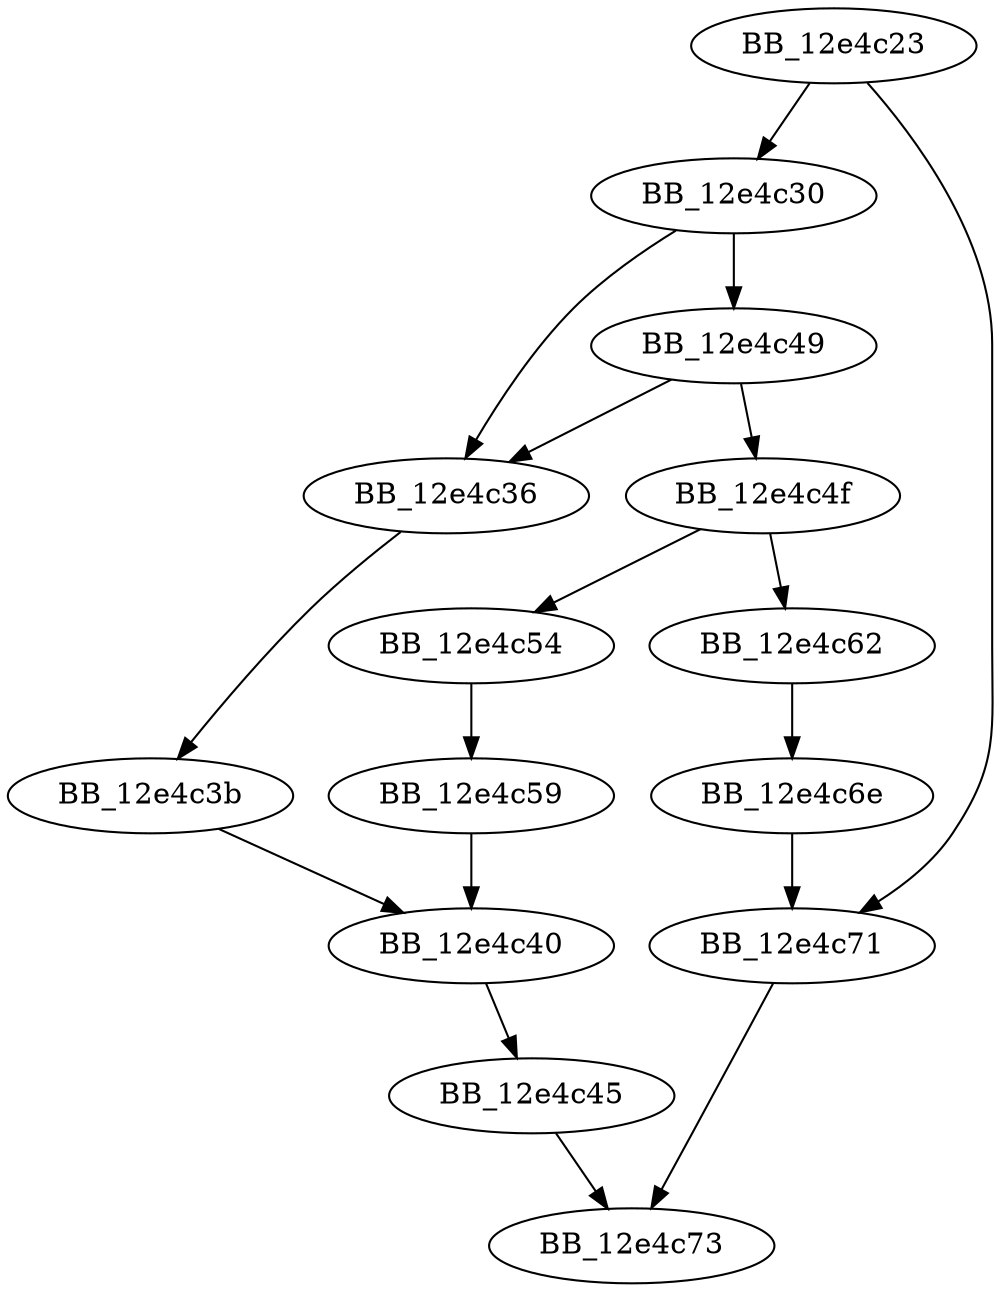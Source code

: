 DiGraph _memmove_s{
BB_12e4c23->BB_12e4c30
BB_12e4c23->BB_12e4c71
BB_12e4c30->BB_12e4c36
BB_12e4c30->BB_12e4c49
BB_12e4c36->BB_12e4c3b
BB_12e4c3b->BB_12e4c40
BB_12e4c40->BB_12e4c45
BB_12e4c45->BB_12e4c73
BB_12e4c49->BB_12e4c36
BB_12e4c49->BB_12e4c4f
BB_12e4c4f->BB_12e4c54
BB_12e4c4f->BB_12e4c62
BB_12e4c54->BB_12e4c59
BB_12e4c59->BB_12e4c40
BB_12e4c62->BB_12e4c6e
BB_12e4c6e->BB_12e4c71
BB_12e4c71->BB_12e4c73
}
